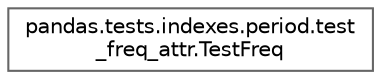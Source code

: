 digraph "Graphical Class Hierarchy"
{
 // LATEX_PDF_SIZE
  bgcolor="transparent";
  edge [fontname=Helvetica,fontsize=10,labelfontname=Helvetica,labelfontsize=10];
  node [fontname=Helvetica,fontsize=10,shape=box,height=0.2,width=0.4];
  rankdir="LR";
  Node0 [id="Node000000",label="pandas.tests.indexes.period.test\l_freq_attr.TestFreq",height=0.2,width=0.4,color="grey40", fillcolor="white", style="filled",URL="$d1/d6e/classpandas_1_1tests_1_1indexes_1_1period_1_1test__freq__attr_1_1TestFreq.html",tooltip=" "];
}
